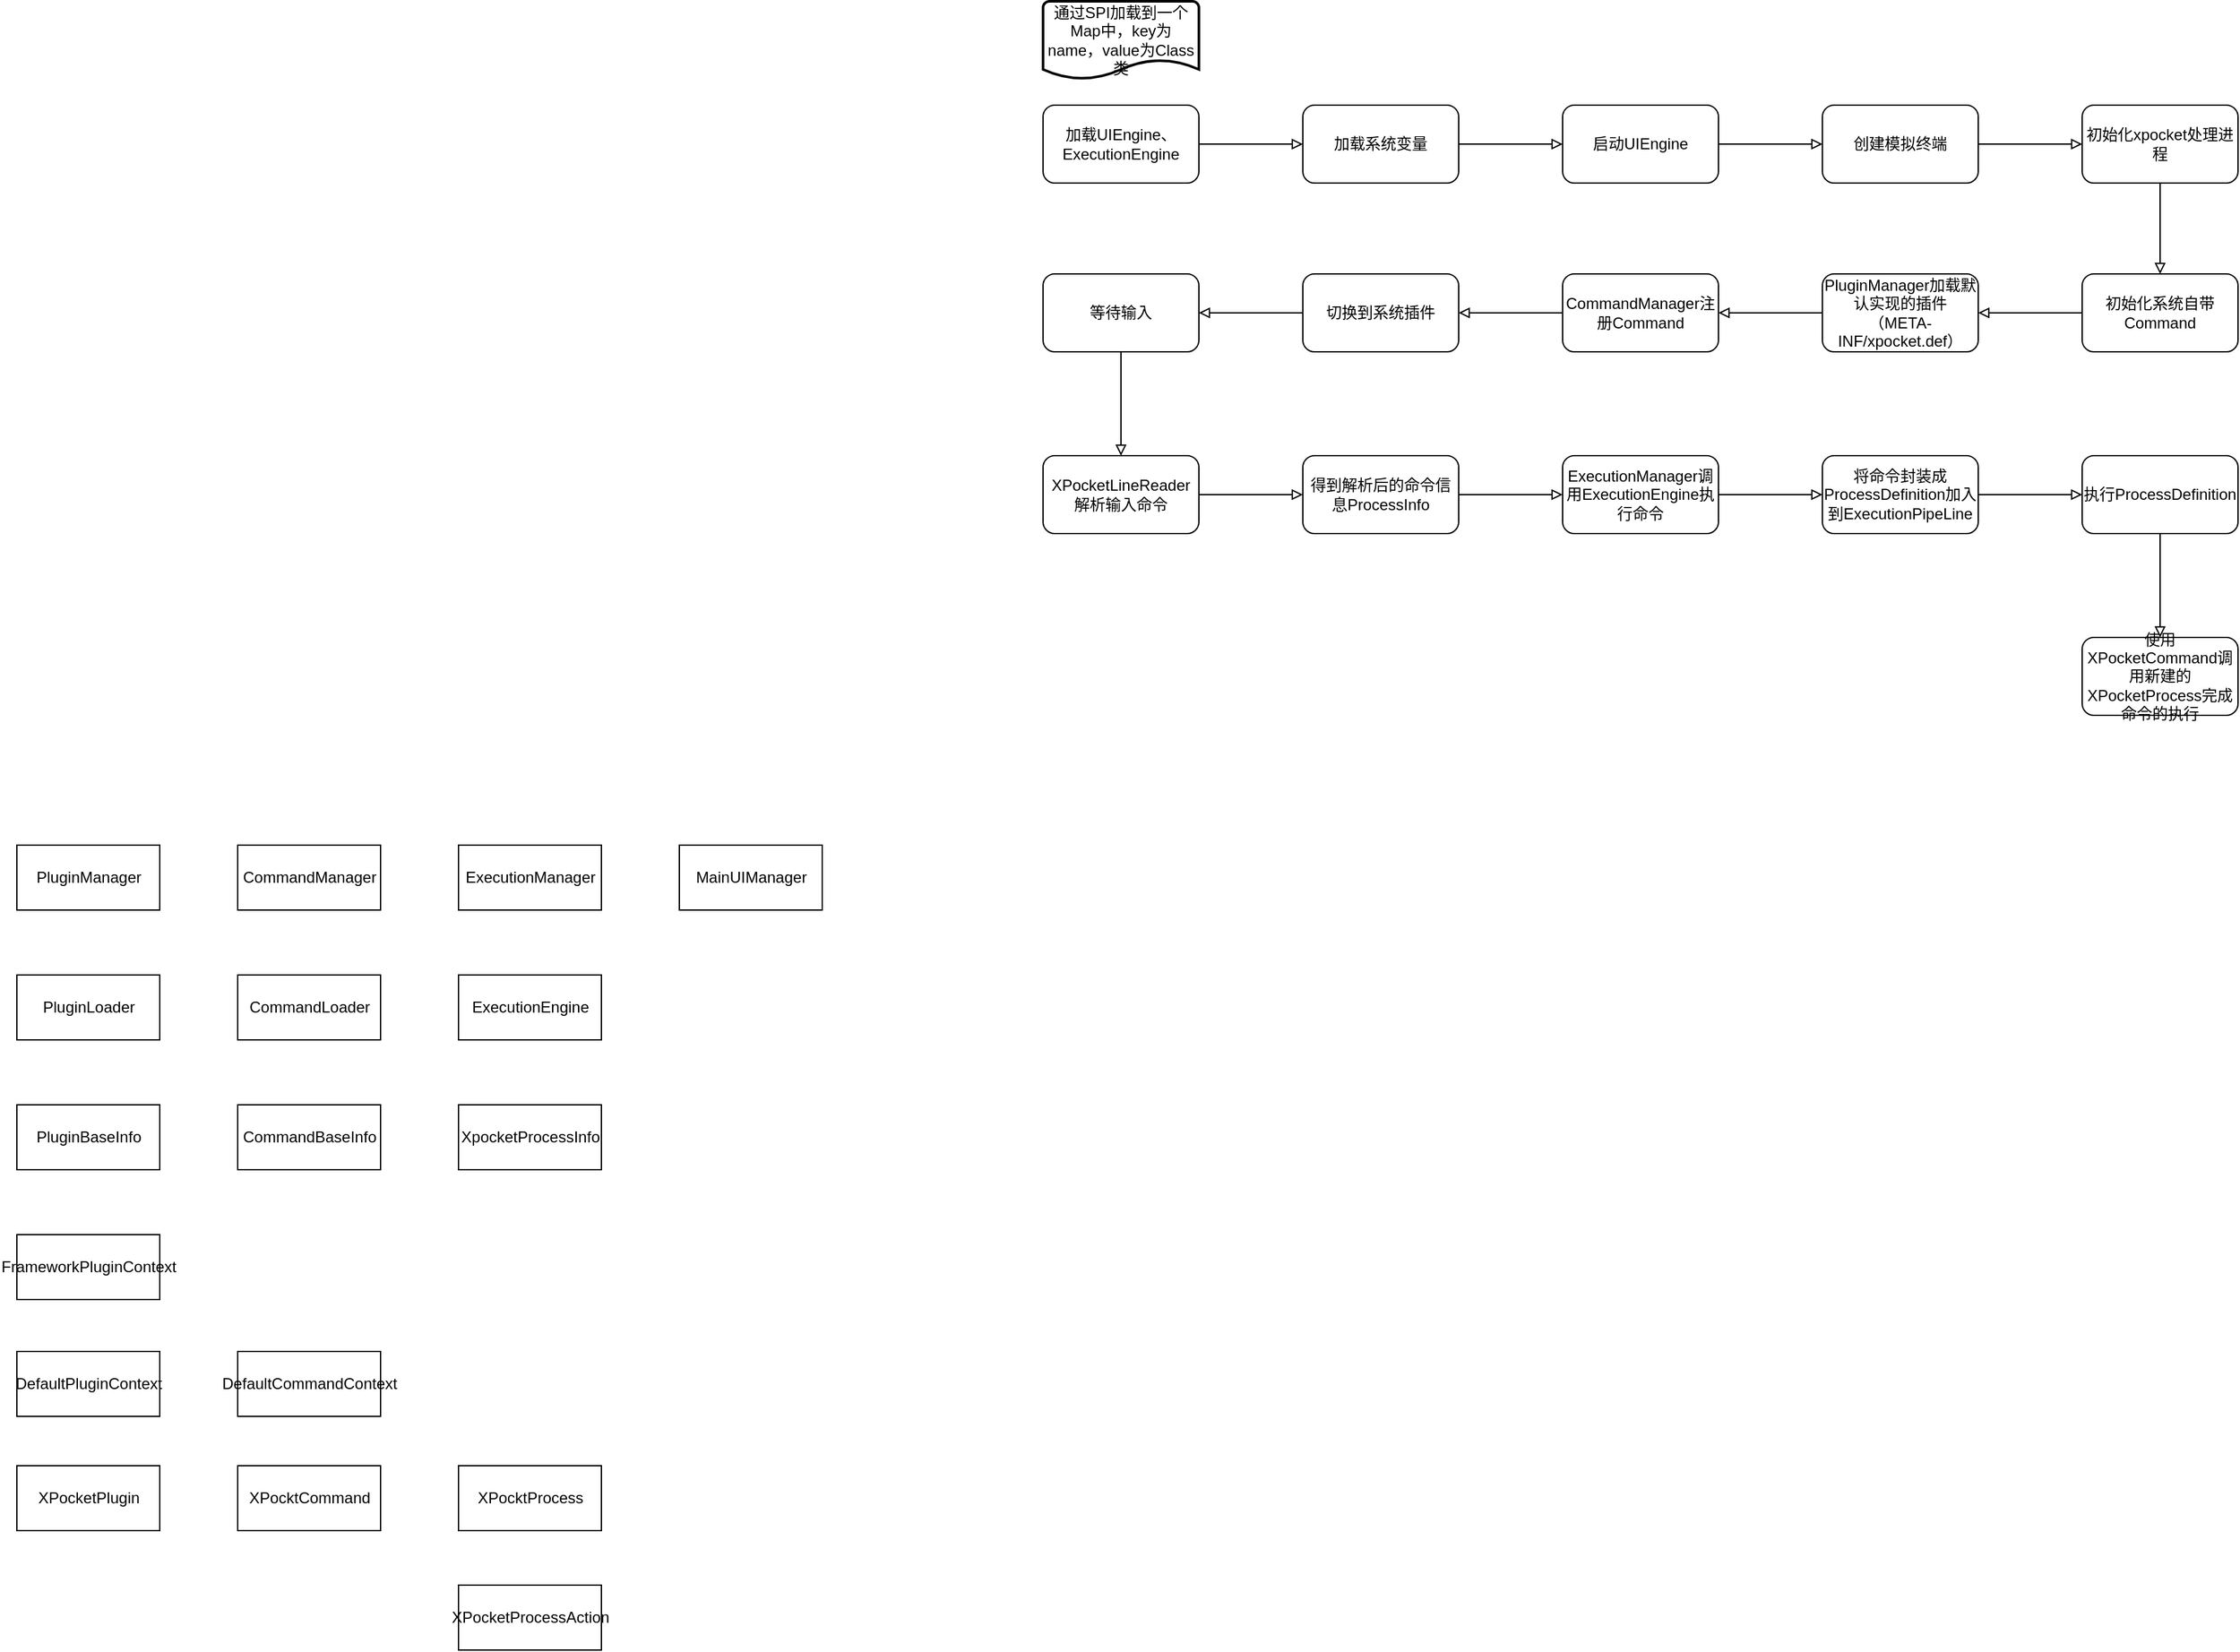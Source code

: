 <mxfile version="14.7.7" type="github">
  <diagram id="C5RBs43oDa-KdzZeNtuy" name="Page-1">
    <mxGraphModel dx="1950" dy="-489" grid="1" gridSize="10" guides="1" tooltips="1" connect="1" arrows="1" fold="1" page="1" pageScale="1" pageWidth="827" pageHeight="1169" math="0" shadow="0">
      <root>
        <mxCell id="WIyWlLk6GJQsqaUBKTNV-0" />
        <mxCell id="WIyWlLk6GJQsqaUBKTNV-1" parent="WIyWlLk6GJQsqaUBKTNV-0" />
        <mxCell id="O1uBg6U0EsxVDJZ8XFNa-21" value="" style="edgeStyle=orthogonalEdgeStyle;rounded=0;orthogonalLoop=1;jettySize=auto;html=1;endArrow=block;endFill=0;" parent="WIyWlLk6GJQsqaUBKTNV-1" source="O1uBg6U0EsxVDJZ8XFNa-18" target="O1uBg6U0EsxVDJZ8XFNa-20" edge="1">
          <mxGeometry relative="1" as="geometry" />
        </mxCell>
        <mxCell id="O1uBg6U0EsxVDJZ8XFNa-18" value="加载UIEngine、ExecutionEngine" style="rounded=1;whiteSpace=wrap;html=1;" parent="WIyWlLk6GJQsqaUBKTNV-1" vertex="1">
          <mxGeometry x="60" y="1290" width="120" height="60" as="geometry" />
        </mxCell>
        <mxCell id="O1uBg6U0EsxVDJZ8XFNa-19" value="通过SPI加载到一个Map中，key为name，value为Class类" style="strokeWidth=2;html=1;shape=mxgraph.flowchart.document2;whiteSpace=wrap;size=0.25;" parent="WIyWlLk6GJQsqaUBKTNV-1" vertex="1">
          <mxGeometry x="60" y="1210" width="120" height="60" as="geometry" />
        </mxCell>
        <mxCell id="O1uBg6U0EsxVDJZ8XFNa-23" value="" style="edgeStyle=orthogonalEdgeStyle;rounded=0;orthogonalLoop=1;jettySize=auto;html=1;endArrow=block;endFill=0;" parent="WIyWlLk6GJQsqaUBKTNV-1" source="O1uBg6U0EsxVDJZ8XFNa-20" target="O1uBg6U0EsxVDJZ8XFNa-22" edge="1">
          <mxGeometry relative="1" as="geometry" />
        </mxCell>
        <mxCell id="O1uBg6U0EsxVDJZ8XFNa-20" value="加载系统变量" style="rounded=1;whiteSpace=wrap;html=1;" parent="WIyWlLk6GJQsqaUBKTNV-1" vertex="1">
          <mxGeometry x="260" y="1290" width="120" height="60" as="geometry" />
        </mxCell>
        <mxCell id="O1uBg6U0EsxVDJZ8XFNa-25" value="" style="edgeStyle=orthogonalEdgeStyle;rounded=0;orthogonalLoop=1;jettySize=auto;html=1;endArrow=block;endFill=0;" parent="WIyWlLk6GJQsqaUBKTNV-1" source="O1uBg6U0EsxVDJZ8XFNa-22" target="O1uBg6U0EsxVDJZ8XFNa-24" edge="1">
          <mxGeometry relative="1" as="geometry" />
        </mxCell>
        <mxCell id="O1uBg6U0EsxVDJZ8XFNa-22" value="启动UIEngine" style="whiteSpace=wrap;html=1;rounded=1;" parent="WIyWlLk6GJQsqaUBKTNV-1" vertex="1">
          <mxGeometry x="460" y="1290" width="120" height="60" as="geometry" />
        </mxCell>
        <mxCell id="O1uBg6U0EsxVDJZ8XFNa-27" value="" style="edgeStyle=orthogonalEdgeStyle;rounded=0;orthogonalLoop=1;jettySize=auto;html=1;endArrow=block;endFill=0;" parent="WIyWlLk6GJQsqaUBKTNV-1" source="O1uBg6U0EsxVDJZ8XFNa-24" target="O1uBg6U0EsxVDJZ8XFNa-26" edge="1">
          <mxGeometry relative="1" as="geometry" />
        </mxCell>
        <mxCell id="O1uBg6U0EsxVDJZ8XFNa-24" value="创建模拟终端" style="whiteSpace=wrap;html=1;rounded=1;" parent="WIyWlLk6GJQsqaUBKTNV-1" vertex="1">
          <mxGeometry x="660" y="1290" width="120" height="60" as="geometry" />
        </mxCell>
        <mxCell id="O1uBg6U0EsxVDJZ8XFNa-29" value="" style="edgeStyle=orthogonalEdgeStyle;rounded=0;orthogonalLoop=1;jettySize=auto;html=1;endArrow=block;endFill=0;" parent="WIyWlLk6GJQsqaUBKTNV-1" source="O1uBg6U0EsxVDJZ8XFNa-26" target="O1uBg6U0EsxVDJZ8XFNa-28" edge="1">
          <mxGeometry relative="1" as="geometry" />
        </mxCell>
        <mxCell id="O1uBg6U0EsxVDJZ8XFNa-26" value="初始化xpocket处理进程" style="whiteSpace=wrap;html=1;rounded=1;" parent="WIyWlLk6GJQsqaUBKTNV-1" vertex="1">
          <mxGeometry x="860" y="1290" width="120" height="60" as="geometry" />
        </mxCell>
        <mxCell id="O1uBg6U0EsxVDJZ8XFNa-33" value="" style="edgeStyle=orthogonalEdgeStyle;rounded=0;orthogonalLoop=1;jettySize=auto;html=1;endArrow=block;endFill=0;" parent="WIyWlLk6GJQsqaUBKTNV-1" source="O1uBg6U0EsxVDJZ8XFNa-30" target="O1uBg6U0EsxVDJZ8XFNa-32" edge="1">
          <mxGeometry relative="1" as="geometry" />
        </mxCell>
        <mxCell id="O1uBg6U0EsxVDJZ8XFNa-37" value="" style="edgeStyle=orthogonalEdgeStyle;rounded=0;orthogonalLoop=1;jettySize=auto;html=1;endArrow=block;endFill=0;" parent="WIyWlLk6GJQsqaUBKTNV-1" source="O1uBg6U0EsxVDJZ8XFNa-32" target="O1uBg6U0EsxVDJZ8XFNa-36" edge="1">
          <mxGeometry relative="1" as="geometry" />
        </mxCell>
        <mxCell id="O1uBg6U0EsxVDJZ8XFNa-32" value="CommandManager注册Command" style="whiteSpace=wrap;html=1;rounded=1;" parent="WIyWlLk6GJQsqaUBKTNV-1" vertex="1">
          <mxGeometry x="460" y="1420" width="120" height="60" as="geometry" />
        </mxCell>
        <mxCell id="O1uBg6U0EsxVDJZ8XFNa-39" value="" style="edgeStyle=orthogonalEdgeStyle;rounded=0;orthogonalLoop=1;jettySize=auto;html=1;endArrow=block;endFill=0;" parent="WIyWlLk6GJQsqaUBKTNV-1" source="O1uBg6U0EsxVDJZ8XFNa-36" target="O1uBg6U0EsxVDJZ8XFNa-38" edge="1">
          <mxGeometry relative="1" as="geometry" />
        </mxCell>
        <mxCell id="O1uBg6U0EsxVDJZ8XFNa-36" value="切换到系统插件" style="whiteSpace=wrap;html=1;rounded=1;" parent="WIyWlLk6GJQsqaUBKTNV-1" vertex="1">
          <mxGeometry x="260" y="1420" width="120" height="60" as="geometry" />
        </mxCell>
        <mxCell id="O1uBg6U0EsxVDJZ8XFNa-46" value="" style="edgeStyle=orthogonalEdgeStyle;rounded=0;orthogonalLoop=1;jettySize=auto;html=1;endArrow=block;endFill=0;" parent="WIyWlLk6GJQsqaUBKTNV-1" source="O1uBg6U0EsxVDJZ8XFNa-38" target="O1uBg6U0EsxVDJZ8XFNa-45" edge="1">
          <mxGeometry relative="1" as="geometry" />
        </mxCell>
        <mxCell id="O1uBg6U0EsxVDJZ8XFNa-38" value="等待输入" style="whiteSpace=wrap;html=1;rounded=1;" parent="WIyWlLk6GJQsqaUBKTNV-1" vertex="1">
          <mxGeometry x="60" y="1420" width="120" height="60" as="geometry" />
        </mxCell>
        <mxCell id="O1uBg6U0EsxVDJZ8XFNa-28" value="初始化系统自带Command" style="whiteSpace=wrap;html=1;rounded=1;" parent="WIyWlLk6GJQsqaUBKTNV-1" vertex="1">
          <mxGeometry x="860" y="1420" width="120" height="60" as="geometry" />
        </mxCell>
        <mxCell id="O1uBg6U0EsxVDJZ8XFNa-30" value="PluginManager加载默认实现的插件（META-INF/xpocket.def）" style="whiteSpace=wrap;html=1;rounded=1;" parent="WIyWlLk6GJQsqaUBKTNV-1" vertex="1">
          <mxGeometry x="660" y="1420" width="120" height="60" as="geometry" />
        </mxCell>
        <mxCell id="O1uBg6U0EsxVDJZ8XFNa-31" value="" style="edgeStyle=orthogonalEdgeStyle;rounded=0;orthogonalLoop=1;jettySize=auto;html=1;endArrow=block;endFill=0;" parent="WIyWlLk6GJQsqaUBKTNV-1" source="O1uBg6U0EsxVDJZ8XFNa-28" target="O1uBg6U0EsxVDJZ8XFNa-30" edge="1">
          <mxGeometry x="660" y="1420" as="geometry" />
        </mxCell>
        <mxCell id="O1uBg6U0EsxVDJZ8XFNa-48" value="" style="edgeStyle=orthogonalEdgeStyle;rounded=0;orthogonalLoop=1;jettySize=auto;html=1;endArrow=block;endFill=0;" parent="WIyWlLk6GJQsqaUBKTNV-1" source="O1uBg6U0EsxVDJZ8XFNa-45" target="O1uBg6U0EsxVDJZ8XFNa-47" edge="1">
          <mxGeometry relative="1" as="geometry" />
        </mxCell>
        <mxCell id="O1uBg6U0EsxVDJZ8XFNa-45" value="XPocketLineReader解析输入命令" style="whiteSpace=wrap;html=1;rounded=1;" parent="WIyWlLk6GJQsqaUBKTNV-1" vertex="1">
          <mxGeometry x="60" y="1560" width="120" height="60" as="geometry" />
        </mxCell>
        <mxCell id="O1uBg6U0EsxVDJZ8XFNa-50" value="" style="edgeStyle=orthogonalEdgeStyle;rounded=0;orthogonalLoop=1;jettySize=auto;html=1;endArrow=block;endFill=0;" parent="WIyWlLk6GJQsqaUBKTNV-1" source="O1uBg6U0EsxVDJZ8XFNa-47" target="O1uBg6U0EsxVDJZ8XFNa-49" edge="1">
          <mxGeometry relative="1" as="geometry" />
        </mxCell>
        <mxCell id="O1uBg6U0EsxVDJZ8XFNa-47" value="得到解析后的命令信息ProcessInfo" style="whiteSpace=wrap;html=1;rounded=1;" parent="WIyWlLk6GJQsqaUBKTNV-1" vertex="1">
          <mxGeometry x="260" y="1560" width="120" height="60" as="geometry" />
        </mxCell>
        <mxCell id="O1uBg6U0EsxVDJZ8XFNa-52" value="" style="edgeStyle=orthogonalEdgeStyle;rounded=0;orthogonalLoop=1;jettySize=auto;html=1;endArrow=block;endFill=0;" parent="WIyWlLk6GJQsqaUBKTNV-1" source="O1uBg6U0EsxVDJZ8XFNa-49" target="O1uBg6U0EsxVDJZ8XFNa-51" edge="1">
          <mxGeometry relative="1" as="geometry" />
        </mxCell>
        <mxCell id="O1uBg6U0EsxVDJZ8XFNa-49" value="ExecutionManager调用ExecutionEngine执行命令" style="whiteSpace=wrap;html=1;rounded=1;" parent="WIyWlLk6GJQsqaUBKTNV-1" vertex="1">
          <mxGeometry x="460" y="1560" width="120" height="60" as="geometry" />
        </mxCell>
        <mxCell id="O1uBg6U0EsxVDJZ8XFNa-54" value="" style="edgeStyle=orthogonalEdgeStyle;rounded=0;orthogonalLoop=1;jettySize=auto;html=1;endArrow=block;endFill=0;" parent="WIyWlLk6GJQsqaUBKTNV-1" source="O1uBg6U0EsxVDJZ8XFNa-51" target="O1uBg6U0EsxVDJZ8XFNa-53" edge="1">
          <mxGeometry relative="1" as="geometry" />
        </mxCell>
        <mxCell id="O1uBg6U0EsxVDJZ8XFNa-51" value="将命令封装成ProcessDefinition加入到ExecutionPipeLine" style="whiteSpace=wrap;html=1;rounded=1;" parent="WIyWlLk6GJQsqaUBKTNV-1" vertex="1">
          <mxGeometry x="660" y="1560" width="120" height="60" as="geometry" />
        </mxCell>
        <mxCell id="O1uBg6U0EsxVDJZ8XFNa-56" value="" style="edgeStyle=orthogonalEdgeStyle;rounded=0;orthogonalLoop=1;jettySize=auto;html=1;endArrow=block;endFill=0;" parent="WIyWlLk6GJQsqaUBKTNV-1" source="O1uBg6U0EsxVDJZ8XFNa-53" target="O1uBg6U0EsxVDJZ8XFNa-55" edge="1">
          <mxGeometry relative="1" as="geometry" />
        </mxCell>
        <mxCell id="O1uBg6U0EsxVDJZ8XFNa-53" value="执行ProcessDefinition" style="whiteSpace=wrap;html=1;rounded=1;" parent="WIyWlLk6GJQsqaUBKTNV-1" vertex="1">
          <mxGeometry x="860" y="1560" width="120" height="60" as="geometry" />
        </mxCell>
        <mxCell id="O1uBg6U0EsxVDJZ8XFNa-55" value="使用XPocketCommand调用新建的XPocketProcess完成命令的执行" style="whiteSpace=wrap;html=1;rounded=1;" parent="WIyWlLk6GJQsqaUBKTNV-1" vertex="1">
          <mxGeometry x="860" y="1700" width="120" height="60" as="geometry" />
        </mxCell>
        <mxCell id="-vbSaVE-ISNJFmJa6KGq-0" value="PluginManager" style="html=1;" vertex="1" parent="WIyWlLk6GJQsqaUBKTNV-1">
          <mxGeometry x="-730" y="1860" width="110" height="50" as="geometry" />
        </mxCell>
        <mxCell id="-vbSaVE-ISNJFmJa6KGq-1" value="CommandManager" style="html=1;" vertex="1" parent="WIyWlLk6GJQsqaUBKTNV-1">
          <mxGeometry x="-560" y="1860" width="110" height="50" as="geometry" />
        </mxCell>
        <mxCell id="-vbSaVE-ISNJFmJa6KGq-2" value="ExecutionManager" style="html=1;" vertex="1" parent="WIyWlLk6GJQsqaUBKTNV-1">
          <mxGeometry x="-390" y="1860" width="110" height="50" as="geometry" />
        </mxCell>
        <mxCell id="-vbSaVE-ISNJFmJa6KGq-3" value="MainUIManager" style="html=1;" vertex="1" parent="WIyWlLk6GJQsqaUBKTNV-1">
          <mxGeometry x="-220" y="1860" width="110" height="50" as="geometry" />
        </mxCell>
        <mxCell id="-vbSaVE-ISNJFmJa6KGq-4" value="PluginLoader" style="html=1;" vertex="1" parent="WIyWlLk6GJQsqaUBKTNV-1">
          <mxGeometry x="-730" y="1960" width="110" height="50" as="geometry" />
        </mxCell>
        <mxCell id="-vbSaVE-ISNJFmJa6KGq-5" value="FrameworkPluginContext" style="html=1;" vertex="1" parent="WIyWlLk6GJQsqaUBKTNV-1">
          <mxGeometry x="-730" y="2160" width="110" height="50" as="geometry" />
        </mxCell>
        <mxCell id="-vbSaVE-ISNJFmJa6KGq-6" value="PluginBaseInfo" style="html=1;" vertex="1" parent="WIyWlLk6GJQsqaUBKTNV-1">
          <mxGeometry x="-730" y="2060" width="110" height="50" as="geometry" />
        </mxCell>
        <mxCell id="-vbSaVE-ISNJFmJa6KGq-8" value="XPocktCommand" style="html=1;" vertex="1" parent="WIyWlLk6GJQsqaUBKTNV-1">
          <mxGeometry x="-560" y="2338" width="110" height="50" as="geometry" />
        </mxCell>
        <mxCell id="-vbSaVE-ISNJFmJa6KGq-9" value="XPocketPlugin" style="html=1;" vertex="1" parent="WIyWlLk6GJQsqaUBKTNV-1">
          <mxGeometry x="-730" y="2338" width="110" height="50" as="geometry" />
        </mxCell>
        <mxCell id="-vbSaVE-ISNJFmJa6KGq-10" value="XPocktProcess" style="html=1;" vertex="1" parent="WIyWlLk6GJQsqaUBKTNV-1">
          <mxGeometry x="-390" y="2338" width="110" height="50" as="geometry" />
        </mxCell>
        <mxCell id="-vbSaVE-ISNJFmJa6KGq-11" value="CommandLoader" style="html=1;" vertex="1" parent="WIyWlLk6GJQsqaUBKTNV-1">
          <mxGeometry x="-560" y="1960" width="110" height="50" as="geometry" />
        </mxCell>
        <mxCell id="-vbSaVE-ISNJFmJa6KGq-12" value="ExecutionEngine" style="html=1;" vertex="1" parent="WIyWlLk6GJQsqaUBKTNV-1">
          <mxGeometry x="-390" y="1960" width="110" height="50" as="geometry" />
        </mxCell>
        <mxCell id="-vbSaVE-ISNJFmJa6KGq-13" value="DefaultPluginContext" style="html=1;" vertex="1" parent="WIyWlLk6GJQsqaUBKTNV-1">
          <mxGeometry x="-730" y="2250" width="110" height="50" as="geometry" />
        </mxCell>
        <mxCell id="-vbSaVE-ISNJFmJa6KGq-14" value="DefaultCommandContext" style="html=1;" vertex="1" parent="WIyWlLk6GJQsqaUBKTNV-1">
          <mxGeometry x="-560" y="2250" width="110" height="50" as="geometry" />
        </mxCell>
        <mxCell id="-vbSaVE-ISNJFmJa6KGq-15" value="CommandBaseInfo" style="html=1;" vertex="1" parent="WIyWlLk6GJQsqaUBKTNV-1">
          <mxGeometry x="-560" y="2060" width="110" height="50" as="geometry" />
        </mxCell>
        <mxCell id="-vbSaVE-ISNJFmJa6KGq-16" value="XPocketProcessAction" style="html=1;" vertex="1" parent="WIyWlLk6GJQsqaUBKTNV-1">
          <mxGeometry x="-390" y="2430" width="110" height="50" as="geometry" />
        </mxCell>
        <mxCell id="-vbSaVE-ISNJFmJa6KGq-17" value="XpocketProcessInfo" style="html=1;" vertex="1" parent="WIyWlLk6GJQsqaUBKTNV-1">
          <mxGeometry x="-390" y="2060" width="110" height="50" as="geometry" />
        </mxCell>
      </root>
    </mxGraphModel>
  </diagram>
</mxfile>
